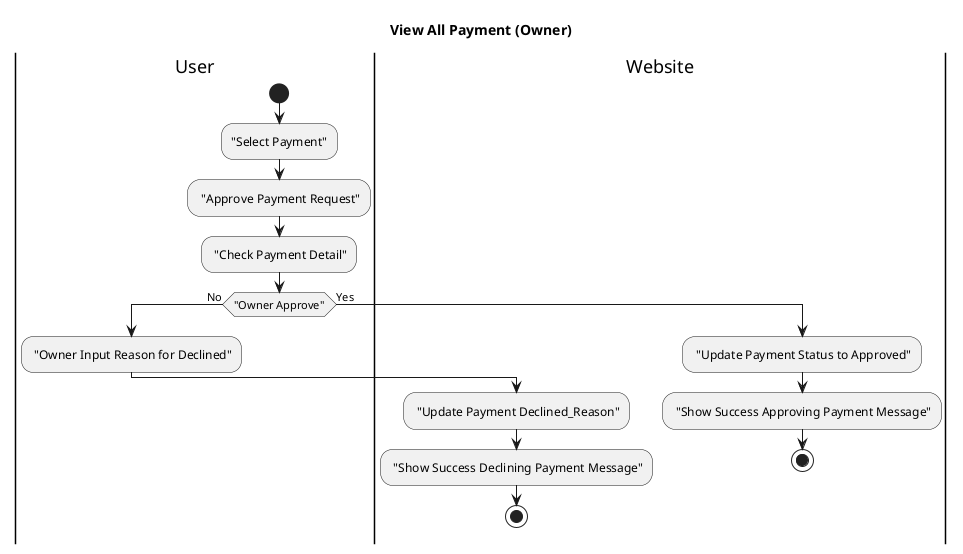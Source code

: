 @startuml
title View All Payment (Owner)
|User|
start 
    :"Select Payment";

    : "Approve Payment Request";
    : "Check Payment Detail";
    If ("Owner Approve") is (No) then
        |User|
        : "Owner Input Reason for Declined";
        |Website|
        : "Update Payment Declined_Reason";
        : "Show Success Declining Payment Message";
        stop
    else (Yes)
        |Website|
        : "Update Payment Status to Approved";
        : "Show Success Approving Payment Message";
        stop
        endif

@enduml
